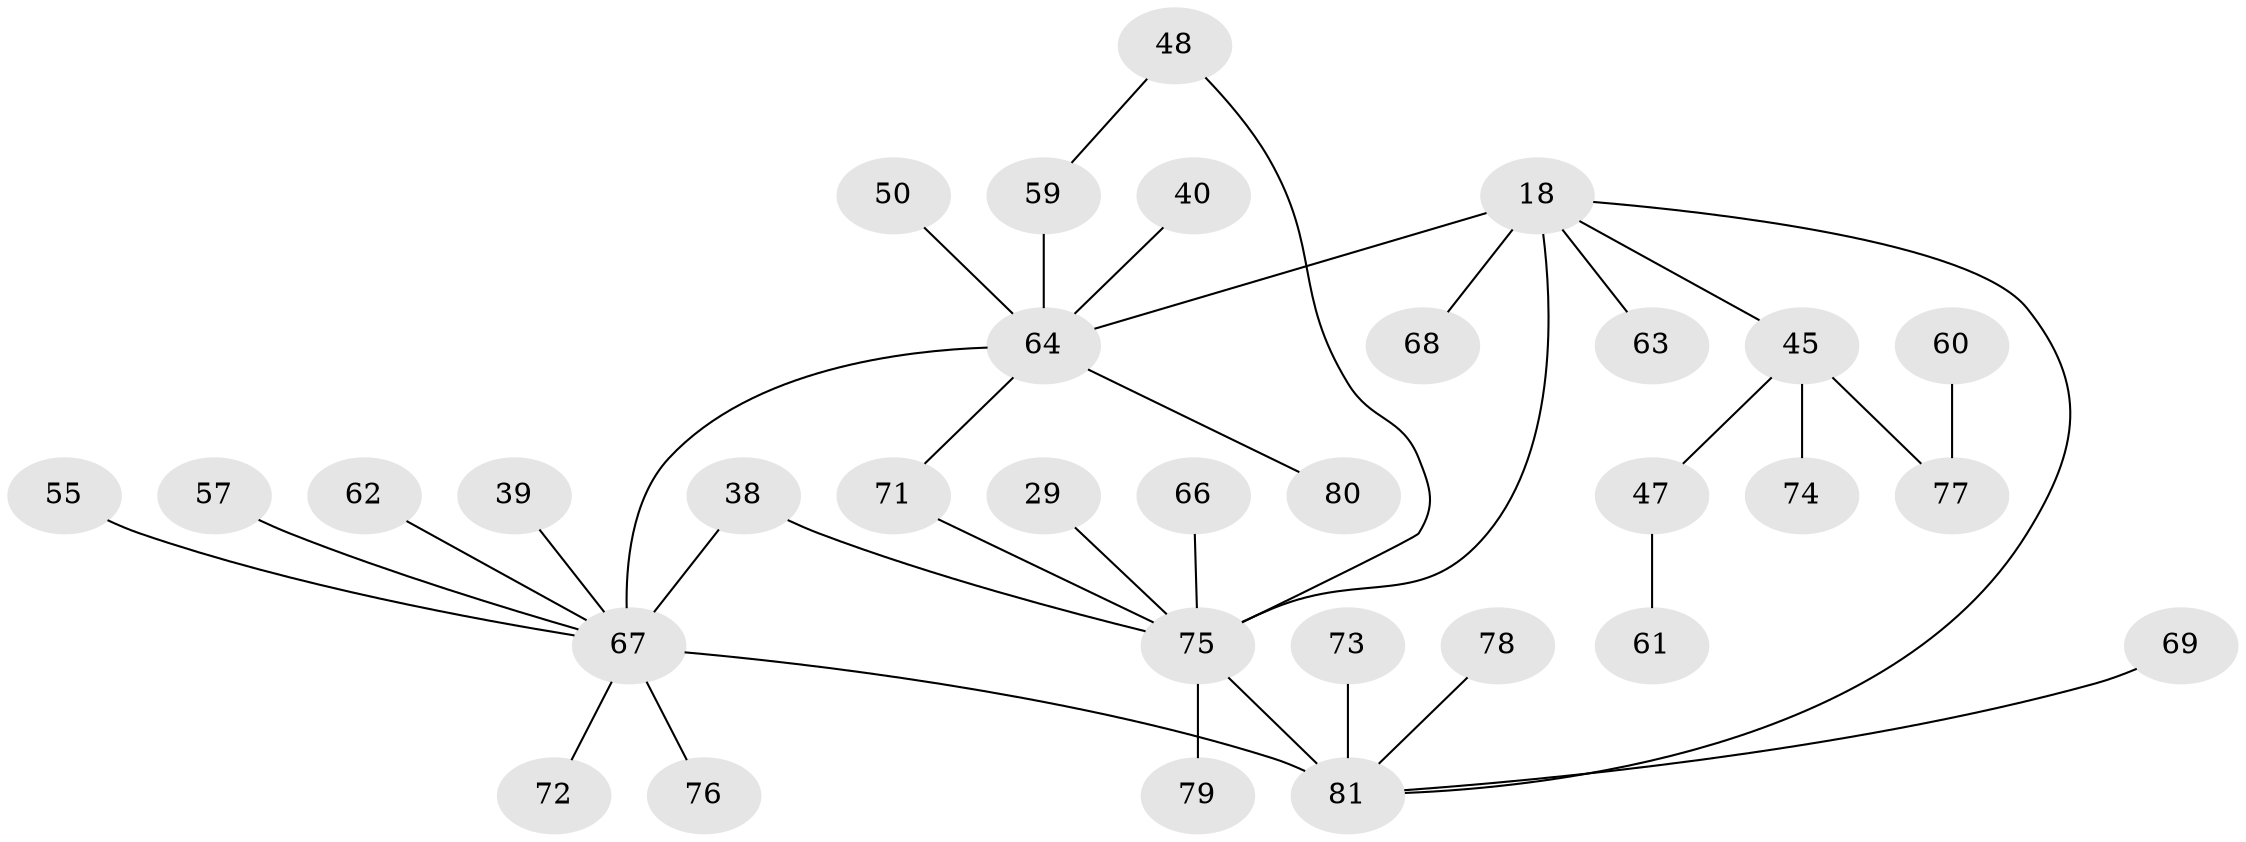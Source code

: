 // original degree distribution, {6: 0.024691358024691357, 3: 0.18518518518518517, 5: 0.024691358024691357, 2: 0.3333333333333333, 4: 0.07407407407407407, 1: 0.345679012345679, 7: 0.012345679012345678}
// Generated by graph-tools (version 1.1) at 2025/44/03/04/25 21:44:44]
// undirected, 32 vertices, 36 edges
graph export_dot {
graph [start="1"]
  node [color=gray90,style=filled];
  18 [super="+2+7+8"];
  29;
  38;
  39;
  40 [super="+35"];
  45 [super="+22+36+24"];
  47;
  48;
  50;
  55;
  57;
  59;
  60;
  61;
  62 [super="+33"];
  63 [super="+43"];
  64 [super="+5+10+20"];
  66;
  67 [super="+16+23"];
  68;
  69;
  71 [super="+41"];
  72 [super="+21"];
  73;
  74;
  75 [super="+25+30+54"];
  76;
  77 [super="+51"];
  78;
  79;
  80 [super="+34"];
  81 [super="+70+65"];
  18 -- 68;
  18 -- 64 [weight=2];
  18 -- 45;
  18 -- 75 [weight=3];
  18 -- 81;
  18 -- 63;
  29 -- 75;
  38 -- 75;
  38 -- 67;
  39 -- 67;
  40 -- 64;
  45 -- 47;
  45 -- 74;
  45 -- 77;
  47 -- 61;
  48 -- 59;
  48 -- 75;
  50 -- 64;
  55 -- 67;
  57 -- 67;
  59 -- 64;
  60 -- 77;
  62 -- 67;
  64 -- 67 [weight=2];
  64 -- 80;
  64 -- 71;
  66 -- 75;
  67 -- 76;
  67 -- 72;
  67 -- 81 [weight=2];
  69 -- 81;
  71 -- 75;
  73 -- 81;
  75 -- 79;
  75 -- 81;
  78 -- 81;
}

